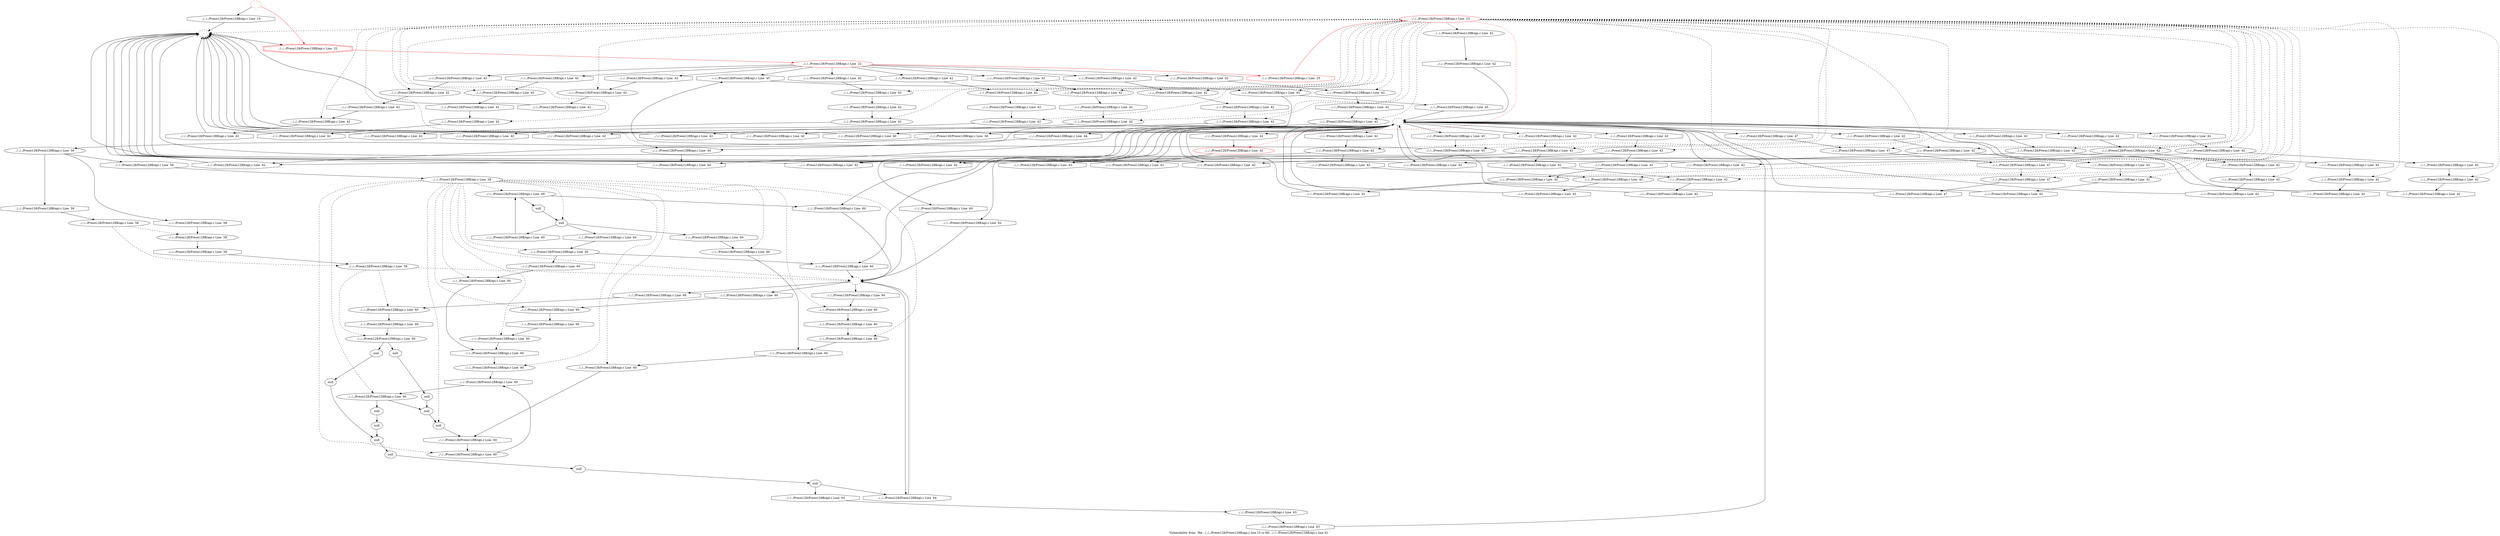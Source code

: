 digraph "Vulnerability from 'file ../../../Preon128/Preon128B/api.c line 15 to file ../../../Preon128/Preon128B/api.c line 42 '  "{
label="Vulnerability from  'file ../../../Preon128/Preon128B/api.c line 15 to file ../../../Preon128/Preon128B/api.c line 42 ' ";
node_994[shape=ellipse,style=solid,label="../../../Preon128/Preon128B/api.c Line  23", color=red]
node_989[shape=ellipse,style=dashed,label=""]
"node_994"->"node_989" [style=dashed]
node_996[shape=ellipse,style=solid,label="../../../Preon128/Preon128B/api.c Line  42"]
"node_994"->"node_996" [style=dashed]
node_1040[shape=ellipse,style=solid,label="../../../Preon128/Preon128B/api.c Line  42"]
"node_994"->"node_1040" [style=dashed]
node_1042[shape=ellipse,style=solid,label="../../../Preon128/Preon128B/api.c Line  42"]
"node_994"->"node_1042" [style=dashed]
node_1044[shape=ellipse,style=solid,label="../../../Preon128/Preon128B/api.c Line  42"]
"node_994"->"node_1044" [style=dashed]
node_1020[shape=ellipse,style=solid,label="../../../Preon128/Preon128B/api.c Line  42"]
"node_994"->"node_1020" [style=dashed]
node_1022[shape=ellipse,style=solid,label="../../../Preon128/Preon128B/api.c Line  42"]
"node_994"->"node_1022" [style=dashed]
node_1075[shape=ellipse,style=solid,label="../../../Preon128/Preon128B/api.c Line  42"]
"node_994"->"node_1075" [style=dashed]
node_1077[shape=ellipse,style=solid,label="../../../Preon128/Preon128B/api.c Line  42"]
"node_994"->"node_1077" [style=dashed]
node_1082[shape=ellipse,style=solid,label="../../../Preon128/Preon128B/api.c Line  44"]
"node_994"->"node_1082" [style=dashed]
node_1071[shape=ellipse,style=solid,label="../../../Preon128/Preon128B/api.c Line  42"]
"node_994"->"node_1071" [style=dashed]
node_1073[shape=ellipse,style=solid,label="../../../Preon128/Preon128B/api.c Line  42"]
"node_994"->"node_1073" [style=dashed]
node_1007[shape=ellipse,style=solid,label="../../../Preon128/Preon128B/api.c Line  42"]
"node_994"->"node_1007" [style=dashed]
node_1009[shape=ellipse,style=solid,label="../../../Preon128/Preon128B/api.c Line  42"]
"node_994"->"node_1009" [style=dashed]
node_1000[shape=ellipse,style=solid,label="../../../Preon128/Preon128B/api.c Line  42"]
"node_994"->"node_1000" [style=dashed]
node_1011[shape=ellipse,style=solid,label="../../../Preon128/Preon128B/api.c Line  42"]
"node_994"->"node_1011" [style=dashed]
node_1091[shape=ellipse,style=solid,label="../../../Preon128/Preon128B/api.c Line  47"]
"node_994"->"node_1091" [style=dashed]
node_1093[shape=ellipse,style=solid,label="../../../Preon128/Preon128B/api.c Line  47"]
"node_994"->"node_1093" [style=dashed]
node_1053[shape=ellipse,style=solid,label="../../../Preon128/Preon128B/api.c Line  42"]
"node_994"->"node_1053" [style=dashed]
node_1055[shape=ellipse,style=solid,label="../../../Preon128/Preon128B/api.c Line  42"]
"node_994"->"node_1055" [style=dashed]
node_1060[shape=ellipse,style=solid,label="../../../Preon128/Preon128B/api.c Line  42"]
"node_994"->"node_1060" [style=dashed]
node_1062[shape=ellipse,style=solid,label="../../../Preon128/Preon128B/api.c Line  42"]
"node_994"->"node_1062" [style=dashed]
node_1064[shape=ellipse,style=solid,label="../../../Preon128/Preon128B/api.c Line  42"]
"node_994"->"node_1064" [style=dashed]
node_1066[shape=ellipse,style=solid,label="../../../Preon128/Preon128B/api.c Line  42"]
"node_994"->"node_1066" [style=dashed]
node_1016[shape=ellipse,style=solid,label="../../../Preon128/Preon128B/api.c Line  42"]
"node_994"->"node_1016" [style=dashed]
node_1018[shape=ellipse,style=solid,label="../../../Preon128/Preon128B/api.c Line  42"]
"node_994"->"node_1018" [style=dashed]
node_998[shape=ellipse,style=solid,label="../../../Preon128/Preon128B/api.c Line  42"]
"node_994"->"node_998" [style=dashed]
node_1005[shape=ellipse,style=solid,label="../../../Preon128/Preon128B/api.c Line  42"]
"node_994"->"node_1005" [style=dashed]
node_1085[shape=ellipse,style=solid,label="../../../Preon128/Preon128B/api.c Line  45"]
"node_994"->"node_1085" [style=dashed]
node_1087[shape=ellipse,style=solid,label="../../../Preon128/Preon128B/api.c Line  45"]
"node_994"->"node_1087" [style=dashed]
node_1034[shape=ellipse,style=solid,label="../../../Preon128/Preon128B/api.c Line  42"]
"node_994"->"node_1034" [style=dashed]
node_1038[shape=ellipse,style=solid,label="../../../Preon128/Preon128B/api.c Line  42"]
"node_994"->"node_1038" [style=dashed]
node_1029[shape=ellipse,style=solid,label="../../../Preon128/Preon128B/api.c Line  42"]
"node_994"->"node_1029" [style=dashed]
node_1032[shape=ellipse,style=solid,label="../../../Preon128/Preon128B/api.c Line  42", color=red]
"node_994"->"node_1032" [color=red, style=dashed]
node_1049[shape=ellipse,style=solid,label="../../../Preon128/Preon128B/api.c Line  42"]
"node_994"->"node_1049" [style=dashed]
node_1051[shape=ellipse,style=solid,label="../../../Preon128/Preon128B/api.c Line  42"]
"node_994"->"node_1051" [style=dashed]
node_1027[shape=ellipse,style=solid,label="../../../Preon128/Preon128B/api.c Line  42"]
"node_994"->"node_1027" [style=dashed]
node_993[shape=doubleoctagon,style=solid,label="../../../Preon128/Preon128B/api.c Line  22", color=red]
node_992[shape=ellipse,style=solid,label="../../../Preon128/Preon128B/api.c Line  22", color=red]
"node_993"->"node_992" [color=red]
node_997[shape=octagon,style=solid,label="../../../Preon128/Preon128B/api.c Line  42"]
"node_992"->"node_997"
node_1072[shape=octagon,style=solid,label="../../../Preon128/Preon128B/api.c Line  42"]
"node_992"->"node_1072"
node_1061[shape=octagon,style=solid,label="../../../Preon128/Preon128B/api.c Line  42"]
"node_992"->"node_1061"
node_1017[shape=octagon,style=solid,label="../../../Preon128/Preon128B/api.c Line  42"]
"node_992"->"node_1017"
node_995[shape=octagon,style=solid,label="../../../Preon128/Preon128B/api.c Line  23", color=red]
"node_992"->"node_995" [color=red]
node_1006[shape=octagon,style=solid,label="../../../Preon128/Preon128B/api.c Line  42"]
"node_992"->"node_1006"
node_1088[shape=octagon,style=solid,label="../../../Preon128/Preon128B/api.c Line  45"]
"node_992"->"node_1088"
node_1039[shape=octagon,style=solid,label="../../../Preon128/Preon128B/api.c Line  42"]
"node_992"->"node_1039"
node_1050[shape=octagon,style=solid,label="../../../Preon128/Preon128B/api.c Line  42"]
"node_992"->"node_1050"
node_1028[shape=octagon,style=solid,label="../../../Preon128/Preon128B/api.c Line  42"]
"node_992"->"node_1028"
node_991[shape=ellipse,style=dashed,label="", color=red]
"node_991"->"node_993" [color=red]
node_990[shape=octagon,style=solid,label="../../../Preon128/Preon128B/api.c Line  19"]
"node_991"->"node_990"
"node_990"->"node_989"
"node_989"->"node_993"
node_988[shape=ellipse,style=dashed,label=""]
node_1043[shape=octagon,style=solid,label="../../../Preon128/Preon128B/api.c Line  42"]
"node_988"->"node_1043"
node_1021[shape=octagon,style=solid,label="../../../Preon128/Preon128B/api.c Line  42"]
"node_988"->"node_1021"
node_1076[shape=octagon,style=solid,label="../../../Preon128/Preon128B/api.c Line  42"]
"node_988"->"node_1076"
node_1080[shape=octagon,style=solid,label="../../../Preon128/Preon128B/api.c Line  42"]
"node_988"->"node_1080"
node_1069[shape=octagon,style=solid,label="../../../Preon128/Preon128B/api.c Line  42"]
"node_988"->"node_1069"
node_1010[shape=octagon,style=solid,label="../../../Preon128/Preon128B/api.c Line  42"]
"node_988"->"node_1010"
node_1125[shape=octagon,style=solid,label="../../../Preon128/Preon128B/api.c Line  60"]
"node_988"->"node_1125"
node_1142[shape=octagon,style=solid,label="../../../Preon128/Preon128B/api.c Line  60"]
"node_988"->"node_1142"
node_1151[shape=octagon,style=solid,label="../../../Preon128/Preon128B/api.c Line  62"]
"node_988"->"node_1151"
node_1014[shape=octagon,style=solid,label="../../../Preon128/Preon128B/api.c Line  42"]
"node_988"->"node_1014"
node_1092[shape=octagon,style=solid,label="../../../Preon128/Preon128B/api.c Line  47"]
"node_988"->"node_1092"
node_1096[shape=octagon,style=solid,label="../../../Preon128/Preon128B/api.c Line  56"]
"node_988"->"node_1096"
node_1054[shape=octagon,style=solid,label="../../../Preon128/Preon128B/api.c Line  42"]
"node_988"->"node_1054"
node_1058[shape=octagon,style=solid,label="../../../Preon128/Preon128B/api.c Line  42"]
"node_988"->"node_1058"
node_1065[shape=octagon,style=solid,label="../../../Preon128/Preon128B/api.c Line  42"]
"node_988"->"node_1065"
node_999[shape=octagon,style=solid,label="../../../Preon128/Preon128B/api.c Line  42"]
"node_988"->"node_999"
node_1083[shape=octagon,style=solid,label="../../../Preon128/Preon128B/api.c Line  44"]
"node_988"->"node_1083"
node_1084[shape=octagon,style=solid,label="../../../Preon128/Preon128B/api.c Line  44"]
"node_988"->"node_1084"
node_1086[shape=octagon,style=solid,label="../../../Preon128/Preon128B/api.c Line  45"]
"node_988"->"node_1086"
node_1090[shape=octagon,style=solid,label="../../../Preon128/Preon128B/api.c Line  46"]
"node_988"->"node_1090"
node_1003[shape=octagon,style=solid,label="../../../Preon128/Preon128B/api.c Line  42"]
"node_988"->"node_1003"
node_1036[shape=octagon,style=solid,label="../../../Preon128/Preon128B/api.c Line  42"]
"node_988"->"node_1036"
node_1033[shape=octagon,style=solid,label="../../../Preon128/Preon128B/api.c Line  42"]
"node_988"->"node_1033"
node_1047[shape=octagon,style=solid,label="../../../Preon128/Preon128B/api.c Line  42"]
"node_988"->"node_1047"
node_1025[shape=octagon,style=solid,label="../../../Preon128/Preon128B/api.c Line  42"]
"node_988"->"node_1025"
node_1104[shape=octagon,style=solid,label="../../../Preon128/Preon128B/api.c Line  60"]
"node_988"->"node_1104"
node_1004[shape=octagon,style=solid,label="../../../Preon128/Preon128B/api.c Line  42"]
"node_996"->"node_1004"
"node_997"->"node_996"
node_1048[shape=octagon,style=solid,label="../../../Preon128/Preon128B/api.c Line  42"]
"node_1040"->"node_1048"
node_1041[shape=octagon,style=solid,label="../../../Preon128/Preon128B/api.c Line  42"]
"node_1041"->"node_1040"
node_1045[shape=octagon,style=solid,label="../../../Preon128/Preon128B/api.c Line  42"]
"node_1042"->"node_1045"
"node_1042"->"node_1047"
"node_1043"->"node_1042"
node_1046[shape=octagon,style=solid,label="../../../Preon128/Preon128B/api.c Line  42"]
"node_1044"->"node_1046"
"node_1045"->"node_1044"
node_1019[shape=octagon,style=solid,label="../../../Preon128/Preon128B/api.c Line  42"]
"node_1019"->"node_1018"
node_1023[shape=octagon,style=solid,label="../../../Preon128/Preon128B/api.c Line  42"]
"node_1020"->"node_1023"
"node_1020"->"node_1025"
"node_1021"->"node_1020"
node_1024[shape=octagon,style=solid,label="../../../Preon128/Preon128B/api.c Line  42"]
"node_1022"->"node_1024"
"node_1023"->"node_1022"
node_1078[shape=octagon,style=solid,label="../../../Preon128/Preon128B/api.c Line  42"]
"node_1075"->"node_1078"
"node_1075"->"node_1080"
"node_1076"->"node_1075"
node_1079[shape=octagon,style=solid,label="../../../Preon128/Preon128B/api.c Line  42"]
"node_1077"->"node_1079"
"node_1078"->"node_1077"
"node_1079"->"node_988"
"node_1080"->"node_989"
node_1081[shape=octagon,style=solid,label="../../../Preon128/Preon128B/api.c Line  42"]
"node_1081"->"node_989"
"node_1082"->"node_1084"
node_1067[shape=octagon,style=solid,label="../../../Preon128/Preon128B/api.c Line  42"]
"node_1067"->"node_1066"
node_1068[shape=octagon,style=solid,label="../../../Preon128/Preon128B/api.c Line  42"]
"node_1068"->"node_988"
"node_1069"->"node_989"
node_1070[shape=octagon,style=solid,label="../../../Preon128/Preon128B/api.c Line  42"]
"node_1070"->"node_989"
node_1074[shape=octagon,style=solid,label="../../../Preon128/Preon128B/api.c Line  42"]
"node_1071"->"node_1074"
"node_1072"->"node_1071"
"node_1073"->"node_1081"
"node_1074"->"node_1073"
node_1015[shape=octagon,style=solid,label="../../../Preon128/Preon128B/api.c Line  42"]
"node_1007"->"node_1015"
node_1008[shape=octagon,style=solid,label="../../../Preon128/Preon128B/api.c Line  42"]
"node_1008"->"node_1007"
node_1012[shape=octagon,style=solid,label="../../../Preon128/Preon128B/api.c Line  42"]
"node_1009"->"node_1012"
"node_1009"->"node_1014"
"node_1010"->"node_1009"
node_1002[shape=octagon,style=solid,label="../../../Preon128/Preon128B/api.c Line  42"]
"node_1000"->"node_1002"
node_1001[shape=octagon,style=solid,label="../../../Preon128/Preon128B/api.c Line  42"]
"node_1001"->"node_1000"
node_1119[shape=ellipse,style=solid,label="../../../Preon128/Preon128B/api.c Line  60"]
node_1118[shape=octagon,style=solid,label="../../../Preon128/Preon128B/api.c Line  60"]
"node_1119"->"node_1118"
node_1120[shape=octagon,style=solid,label="../../../Preon128/Preon128B/api.c Line  60"]
"node_1120"->"node_1119"
node_1121[shape=ellipse,style=solid,label="../../../Preon128/Preon128B/api.c Line  60"]
"node_1121"->"node_1120"
node_1122[shape=octagon,style=solid,label="../../../Preon128/Preon128B/api.c Line  60"]
"node_1122"->"node_1121"
node_1123[shape=ellipse,style=solid,label="../../../Preon128/Preon128B/api.c Line  60"]
"node_1123"->"node_1122"
node_1124[shape=octagon,style=solid,label="../../../Preon128/Preon128B/api.c Line  60"]
"node_1124"->"node_1123"
node_1103[shape=ellipse,style=dashed,label=""]
"node_1125"->"node_1103"
node_1126[shape=ellipse,style=solid,label="../../../Preon128/Preon128B/api.c Line  60"]
"node_1126"->"node_1125"
node_1129[shape=octagon,style=solid,label="null"]
"node_1126"->"node_1129"
node_1127[shape=octagon,style=solid,label="../../../Preon128/Preon128B/api.c Line  60"]
"node_1127"->"node_1126"
node_1128[shape=ellipse,style=solid,label="null"]
"node_1128"->"node_1127"
node_1144[shape=octagon,style=solid,label="../../../Preon128/Preon128B/api.c Line  60"]
"node_1128"->"node_1144"
node_1133[shape=octagon,style=solid,label="../../../Preon128/Preon128B/api.c Line  60"]
"node_1128"->"node_1133"
"node_1129"->"node_1128"
node_1141[shape=octagon,style=solid,label="../../../Preon128/Preon128B/api.c Line  60"]
node_1140[shape=ellipse,style=solid,label="../../../Preon128/Preon128B/api.c Line  60"]
"node_1141"->"node_1140"
"node_1142"->"node_1103"
node_1143[shape=ellipse,style=solid,label="../../../Preon128/Preon128B/api.c Line  60"]
node_1137[shape=octagon,style=solid,label="../../../Preon128/Preon128B/api.c Line  60"]
"node_1143"->"node_1137"
"node_1144"->"node_1143"
node_1145[shape=ellipse,style=solid,label="null"]
node_1135[shape=octagon,style=solid,label="../../../Preon128/Preon128B/api.c Line  60"]
"node_1145"->"node_1135"
node_1146[shape=octagon,style=solid,label="null"]
"node_1146"->"node_1145"
node_1147[shape=ellipse,style=solid,label="null"]
node_1150[shape=octagon,style=solid,label="null"]
"node_1147"->"node_1150"
node_1148[shape=octagon,style=solid,label="null"]
"node_1148"->"node_1147"
node_1149[shape=ellipse,style=solid,label="null"]
node_1153[shape=octagon,style=solid,label="../../../Preon128/Preon128B/api.c Line  63"]
"node_1149"->"node_1153"
node_1155[shape=octagon,style=solid,label="../../../Preon128/Preon128B/api.c Line  64"]
"node_1149"->"node_1155"
"node_1150"->"node_1149"
"node_1151"->"node_1103"
node_1152[shape=ellipse,style=solid,label="../../../Preon128/Preon128B/api.c Line  63"]
node_1154[shape=octagon,style=solid,label="../../../Preon128/Preon128B/api.c Line  63"]
"node_1152"->"node_1154"
node_1130[shape=ellipse,style=solid,label="../../../Preon128/Preon128B/api.c Line  60"]
"node_1130"->"node_1120"
node_1131[shape=octagon,style=solid,label="../../../Preon128/Preon128B/api.c Line  60"]
"node_1131"->"node_1130"
node_1132[shape=ellipse,style=solid,label="../../../Preon128/Preon128B/api.c Line  60"]
"node_1132"->"node_1142"
"node_1132"->"node_1131"
"node_1133"->"node_1132"
node_1134[shape=ellipse,style=solid,label="../../../Preon128/Preon128B/api.c Line  60"]
"node_1134"->"node_1118"
"node_1135"->"node_1134"
node_1136[shape=ellipse,style=solid,label="../../../Preon128/Preon128B/api.c Line  60"]
"node_1136"->"node_1135"
"node_1137"->"node_1136"
node_1138[shape=ellipse,style=solid,label="../../../Preon128/Preon128B/api.c Line  60"]
"node_1138"->"node_1137"
node_1139[shape=octagon,style=solid,label="../../../Preon128/Preon128B/api.c Line  60"]
"node_1139"->"node_1138"
"node_1140"->"node_1139"
node_1013[shape=octagon,style=solid,label="../../../Preon128/Preon128B/api.c Line  42"]
"node_1011"->"node_1013"
"node_1012"->"node_1011"
"node_1013"->"node_988"
"node_1014"->"node_989"
node_1094[shape=octagon,style=solid,label="../../../Preon128/Preon128B/api.c Line  47"]
"node_1091"->"node_1094"
"node_1092"->"node_1091"
node_1031[shape=octagon,style=solid,label="../../../Preon128/Preon128B/api.c Line  47"]
"node_1093"->"node_1031"
"node_1094"->"node_1093"
node_1095[shape=ellipse,style=solid,label="../../../Preon128/Preon128B/api.c Line  56"]
node_1098[shape=octagon,style=solid,label="../../../Preon128/Preon128B/api.c Line  58"]
"node_1095"->"node_1098"
node_1114[shape=octagon,style=solid,label="../../../Preon128/Preon128B/api.c Line  58"]
"node_1095"->"node_1114"
node_1100[shape=octagon,style=solid,label="../../../Preon128/Preon128B/api.c Line  58"]
"node_1095"->"node_1100"
"node_1096"->"node_1095"
node_1097[shape=ellipse,style=solid,label="../../../Preon128/Preon128B/api.c Line  58"]
node_1099[shape=ellipse,style=solid,label="../../../Preon128/Preon128B/api.c Line  58"]
"node_1097"->"node_1099" [style=dashed]
node_1101[shape=ellipse,style=solid,label="../../../Preon128/Preon128B/api.c Line  58"]
"node_1097"->"node_1101" [style=dashed]
"node_1098"->"node_1097"
node_1102[shape=octagon,style=solid,label="../../../Preon128/Preon128B/api.c Line  58"]
"node_1099"->"node_1102"
node_1056[shape=octagon,style=solid,label="../../../Preon128/Preon128B/api.c Line  42"]
"node_1053"->"node_1056"
"node_1053"->"node_1058"
"node_1054"->"node_1053"
node_1057[shape=octagon,style=solid,label="../../../Preon128/Preon128B/api.c Line  42"]
"node_1055"->"node_1057"
"node_1056"->"node_1055"
"node_1057"->"node_988"
"node_1058"->"node_989"
node_1059[shape=octagon,style=solid,label="../../../Preon128/Preon128B/api.c Line  42"]
"node_1059"->"node_989"
node_1063[shape=octagon,style=solid,label="../../../Preon128/Preon128B/api.c Line  42"]
"node_1060"->"node_1063"
"node_1061"->"node_1060"
"node_1062"->"node_1070"
"node_1063"->"node_1062"
"node_1064"->"node_1067"
"node_1064"->"node_1069"
"node_1065"->"node_1064"
"node_1066"->"node_1068"
"node_1015"->"node_989"
"node_1016"->"node_1019"
"node_1017"->"node_1016"
node_1026[shape=octagon,style=solid,label="../../../Preon128/Preon128B/api.c Line  42"]
"node_1018"->"node_1026"
"node_995"->"node_994" [color=red]
"node_998"->"node_1001"
"node_998"->"node_1003"
"node_999"->"node_998"
"node_1004"->"node_989"
"node_1005"->"node_1008"
"node_1006"->"node_1005"
"node_1083"->"node_1082"
"node_1084"->"node_989"
"node_1085"->"node_1088"
"node_1086"->"node_1085"
node_1089[shape=octagon,style=solid,label="../../../Preon128/Preon128B/api.c Line  45"]
"node_1087"->"node_1089"
"node_1087"->"node_1090"
"node_1088"->"node_1087"
"node_1089"->"node_988"
"node_1090"->"node_989"
"node_1002"->"node_988"
"node_1003"->"node_989"
"node_1153"->"node_1152"
"node_1154"->"node_988"
"node_1155"->"node_1103"
node_1035[shape=octagon,style=solid,label="../../../Preon128/Preon128B/api.c Line  42"]
"node_1034"->"node_1035"
"node_1035"->"node_988"
"node_1036"->"node_989"
node_1037[shape=octagon,style=solid,label="../../../Preon128/Preon128B/api.c Line  42"]
"node_1037"->"node_989"
"node_1038"->"node_1041"
"node_1039"->"node_1038"
node_1109[shape=ellipse,style=solid,label="null"]
"node_1109"->"node_1148"
node_1110[shape=octagon,style=solid,label="null"]
"node_1110"->"node_1109"
node_1111[shape=ellipse,style=solid,label="null"]
"node_1111"->"node_1146"
node_1112[shape=octagon,style=solid,label="null"]
"node_1112"->"node_1111"
node_1113[shape=ellipse,style=solid,label="../../../Preon128/Preon128B/api.c Line  58"]
"node_1113"->"node_1119" [style=dashed]
"node_1113"->"node_1121" [style=dashed]
"node_1113"->"node_1123" [style=dashed]
"node_1113"->"node_1126" [style=dashed]
"node_1113"->"node_1128" [style=dashed]
"node_1113"->"node_1143" [style=dashed]
"node_1113"->"node_1145" [style=dashed]
"node_1113"->"node_1130" [style=dashed]
"node_1113"->"node_1132" [style=dashed]
"node_1113"->"node_1134" [style=dashed]
"node_1113"->"node_1136" [style=dashed]
"node_1113"->"node_1138" [style=dashed]
"node_1113"->"node_1140" [style=dashed]
node_1117[shape=ellipse,style=solid,label="../../../Preon128/Preon128B/api.c Line  60"]
"node_1113"->"node_1117" [style=dashed]
"node_1113"->"node_1103" [style=dashed]
"node_1114"->"node_1113"
node_1115[shape=ellipse,style=solid,label="null"]
"node_1115"->"node_1148"
node_1116[shape=octagon,style=solid,label="null"]
"node_1116"->"node_1115"
"node_1117"->"node_1146"
"node_1117"->"node_1116"
"node_1118"->"node_1117"
"node_1029"->"node_1037"
node_1030[shape=octagon,style=solid,label="../../../Preon128/Preon128B/api.c Line  42"]
"node_1030"->"node_1029"
"node_1031"->"node_988"
"node_1032"->"node_1036"
"node_1033"->"node_1032"
"node_1046"->"node_988"
"node_1047"->"node_989"
"node_1048"->"node_989"
node_1052[shape=octagon,style=solid,label="../../../Preon128/Preon128B/api.c Line  42"]
"node_1049"->"node_1052"
"node_1050"->"node_1049"
"node_1051"->"node_1059"
"node_1052"->"node_1051"
"node_1024"->"node_988"
"node_1025"->"node_989"
"node_1026"->"node_989"
"node_1027"->"node_1030"
"node_1028"->"node_1027"
"node_1100"->"node_1099"
"node_1101"->"node_1103" [style=dashed]
node_1105[shape=ellipse,style=solid,label="../../../Preon128/Preon128B/api.c Line  60"]
"node_1101"->"node_1105" [style=dashed]
node_1107[shape=ellipse,style=solid,label="../../../Preon128/Preon128B/api.c Line  60"]
"node_1101"->"node_1107" [style=dashed]
"node_1102"->"node_1101"
"node_1103"->"node_1124"
"node_1103"->"node_1141"
"node_1103"->"node_1155"
node_1106[shape=octagon,style=solid,label="../../../Preon128/Preon128B/api.c Line  60"]
"node_1103"->"node_1106"
"node_1104"->"node_1103"
node_1108[shape=octagon,style=solid,label="../../../Preon128/Preon128B/api.c Line  60"]
"node_1105"->"node_1108"
"node_1106"->"node_1105"
"node_1107"->"node_1110"
"node_1107"->"node_1112"
"node_1108"->"node_1107"
}

